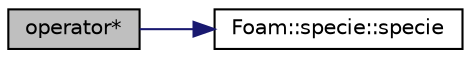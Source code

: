 digraph "operator*"
{
  bgcolor="transparent";
  edge [fontname="Helvetica",fontsize="10",labelfontname="Helvetica",labelfontsize="10"];
  node [fontname="Helvetica",fontsize="10",shape=record];
  rankdir="LR";
  Node148120 [label="operator*",height=0.2,width=0.4,color="black", fillcolor="grey75", style="filled", fontcolor="black"];
  Node148120 -> Node148121 [color="midnightblue",fontsize="10",style="solid",fontname="Helvetica"];
  Node148121 [label="Foam::specie::specie",height=0.2,width=0.4,color="black",URL="$a31697.html#a94ed1c21a7543df8190a5e6001972fdd",tooltip="Construct from components without name. "];
}
